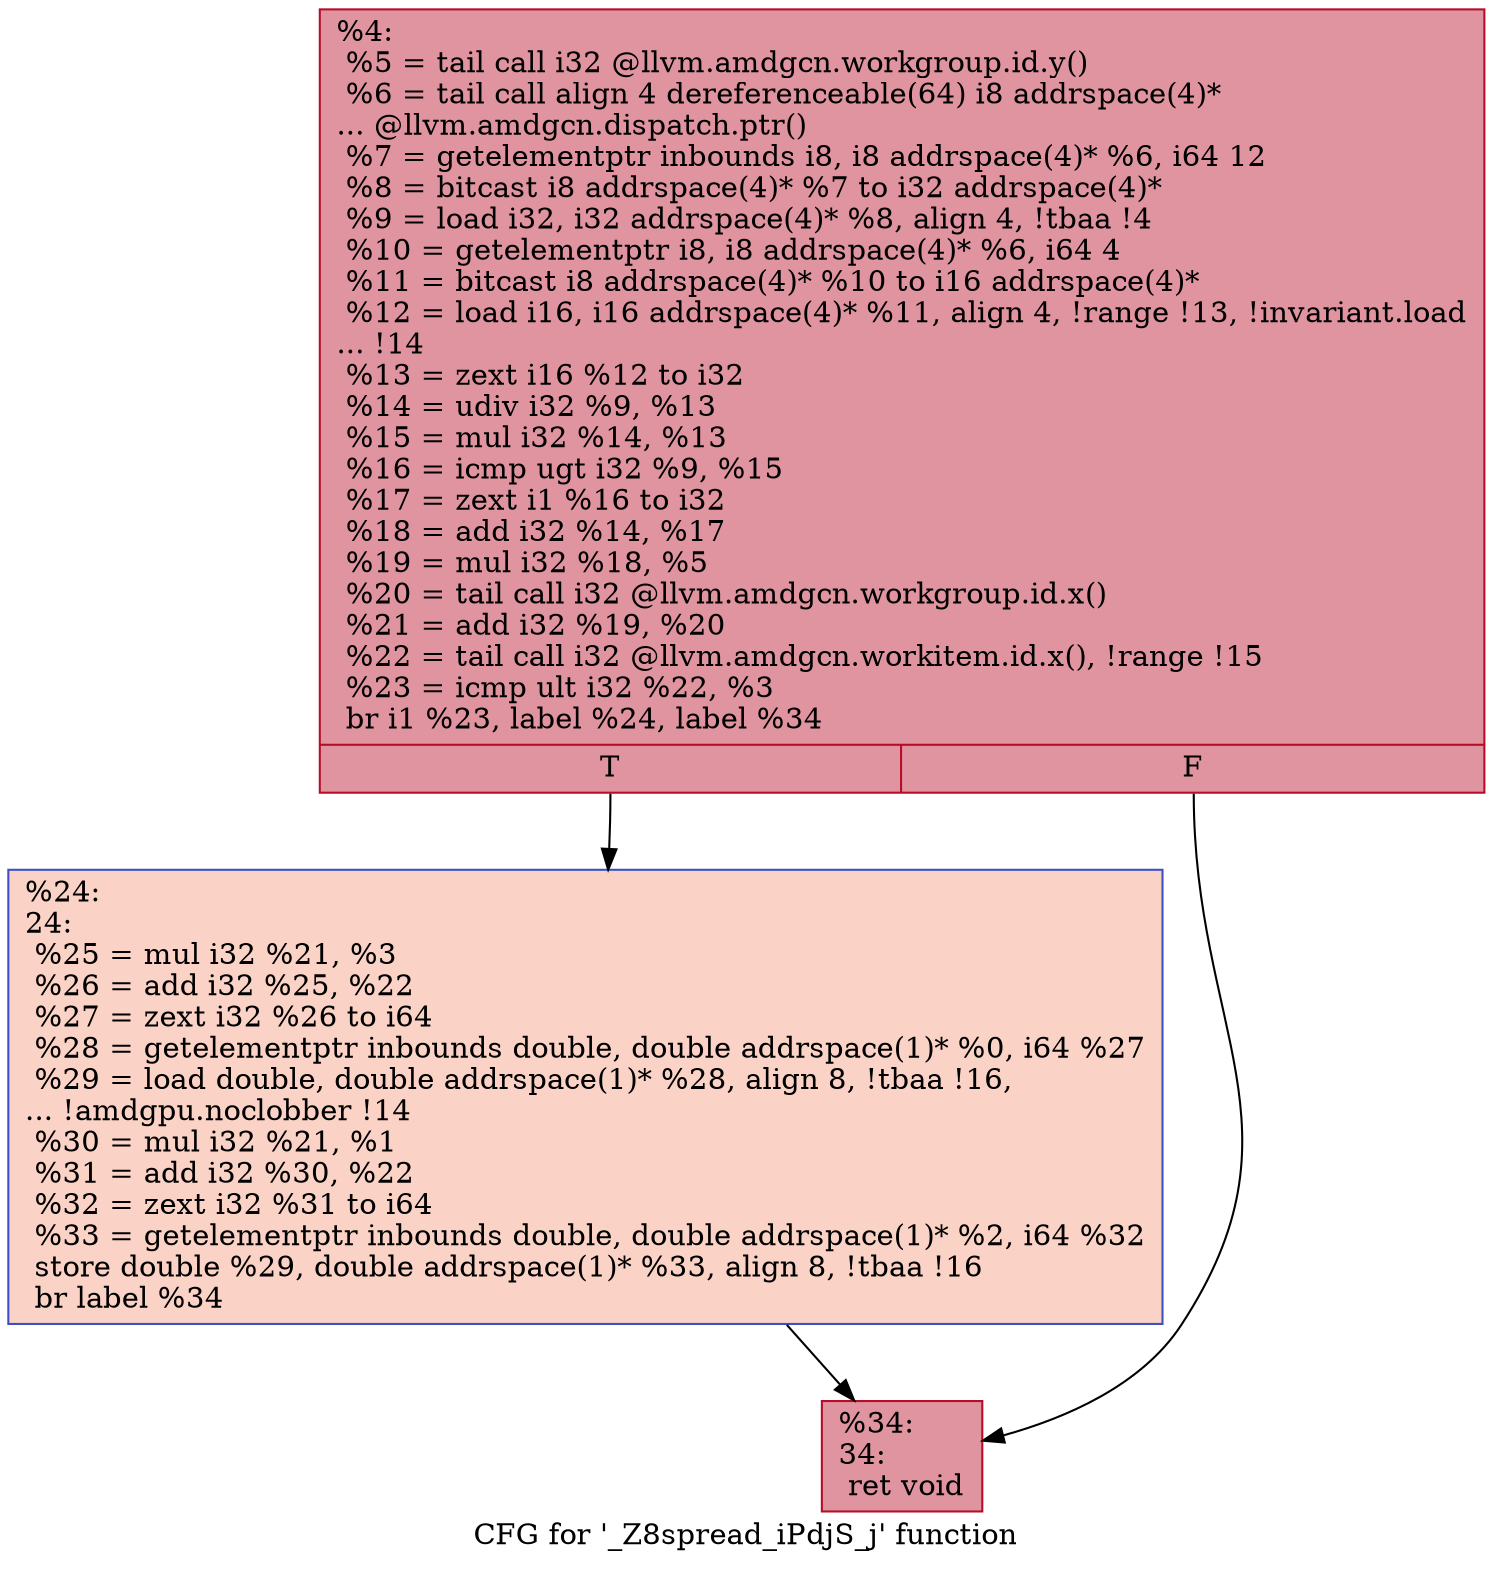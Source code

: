digraph "CFG for '_Z8spread_iPdjS_j' function" {
	label="CFG for '_Z8spread_iPdjS_j' function";

	Node0x55e4480 [shape=record,color="#b70d28ff", style=filled, fillcolor="#b70d2870",label="{%4:\l  %5 = tail call i32 @llvm.amdgcn.workgroup.id.y()\l  %6 = tail call align 4 dereferenceable(64) i8 addrspace(4)*\l... @llvm.amdgcn.dispatch.ptr()\l  %7 = getelementptr inbounds i8, i8 addrspace(4)* %6, i64 12\l  %8 = bitcast i8 addrspace(4)* %7 to i32 addrspace(4)*\l  %9 = load i32, i32 addrspace(4)* %8, align 4, !tbaa !4\l  %10 = getelementptr i8, i8 addrspace(4)* %6, i64 4\l  %11 = bitcast i8 addrspace(4)* %10 to i16 addrspace(4)*\l  %12 = load i16, i16 addrspace(4)* %11, align 4, !range !13, !invariant.load\l... !14\l  %13 = zext i16 %12 to i32\l  %14 = udiv i32 %9, %13\l  %15 = mul i32 %14, %13\l  %16 = icmp ugt i32 %9, %15\l  %17 = zext i1 %16 to i32\l  %18 = add i32 %14, %17\l  %19 = mul i32 %18, %5\l  %20 = tail call i32 @llvm.amdgcn.workgroup.id.x()\l  %21 = add i32 %19, %20\l  %22 = tail call i32 @llvm.amdgcn.workitem.id.x(), !range !15\l  %23 = icmp ult i32 %22, %3\l  br i1 %23, label %24, label %34\l|{<s0>T|<s1>F}}"];
	Node0x55e4480:s0 -> Node0x55e6c00;
	Node0x55e4480:s1 -> Node0x55e6c90;
	Node0x55e6c00 [shape=record,color="#3d50c3ff", style=filled, fillcolor="#f59c7d70",label="{%24:\l24:                                               \l  %25 = mul i32 %21, %3\l  %26 = add i32 %25, %22\l  %27 = zext i32 %26 to i64\l  %28 = getelementptr inbounds double, double addrspace(1)* %0, i64 %27\l  %29 = load double, double addrspace(1)* %28, align 8, !tbaa !16,\l... !amdgpu.noclobber !14\l  %30 = mul i32 %21, %1\l  %31 = add i32 %30, %22\l  %32 = zext i32 %31 to i64\l  %33 = getelementptr inbounds double, double addrspace(1)* %2, i64 %32\l  store double %29, double addrspace(1)* %33, align 8, !tbaa !16\l  br label %34\l}"];
	Node0x55e6c00 -> Node0x55e6c90;
	Node0x55e6c90 [shape=record,color="#b70d28ff", style=filled, fillcolor="#b70d2870",label="{%34:\l34:                                               \l  ret void\l}"];
}
